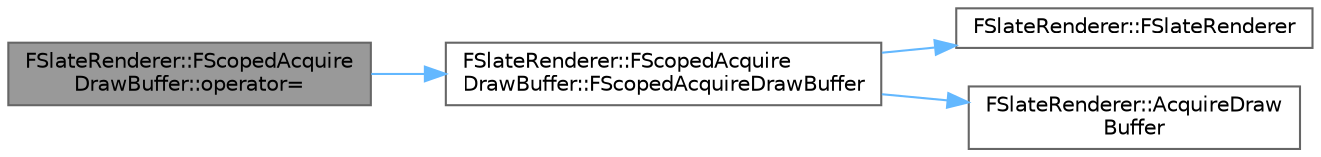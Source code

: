 digraph "FSlateRenderer::FScopedAcquireDrawBuffer::operator="
{
 // INTERACTIVE_SVG=YES
 // LATEX_PDF_SIZE
  bgcolor="transparent";
  edge [fontname=Helvetica,fontsize=10,labelfontname=Helvetica,labelfontsize=10];
  node [fontname=Helvetica,fontsize=10,shape=box,height=0.2,width=0.4];
  rankdir="LR";
  Node1 [id="Node000001",label="FSlateRenderer::FScopedAcquire\lDrawBuffer::operator=",height=0.2,width=0.4,color="gray40", fillcolor="grey60", style="filled", fontcolor="black",tooltip=" "];
  Node1 -> Node2 [id="edge1_Node000001_Node000002",color="steelblue1",style="solid",tooltip=" "];
  Node2 [id="Node000002",label="FSlateRenderer::FScopedAcquire\lDrawBuffer::FScopedAcquireDrawBuffer",height=0.2,width=0.4,color="grey40", fillcolor="white", style="filled",URL="$dc/d8a/structFSlateRenderer_1_1FScopedAcquireDrawBuffer.html#aba924dae62f1ff65247a868c10b85d5d",tooltip=" "];
  Node2 -> Node3 [id="edge2_Node000002_Node000003",color="steelblue1",style="solid",tooltip=" "];
  Node3 [id="Node000003",label="FSlateRenderer::FSlateRenderer",height=0.2,width=0.4,color="grey40", fillcolor="white", style="filled",URL="$d4/d6a/classFSlateRenderer.html#a187346c95ab0503464c2328d7fc0a6e4",tooltip="Constructor."];
  Node2 -> Node4 [id="edge3_Node000002_Node000004",color="steelblue1",style="solid",tooltip=" "];
  Node4 [id="Node000004",label="FSlateRenderer::AcquireDraw\lBuffer",height=0.2,width=0.4,color="grey40", fillcolor="white", style="filled",URL="$d4/d6a/classFSlateRenderer.html#adb138ec386b074c8ef202778faee570b",tooltip="Returns a draw buffer that can be used by Slate windows to draw window elements."];
}
